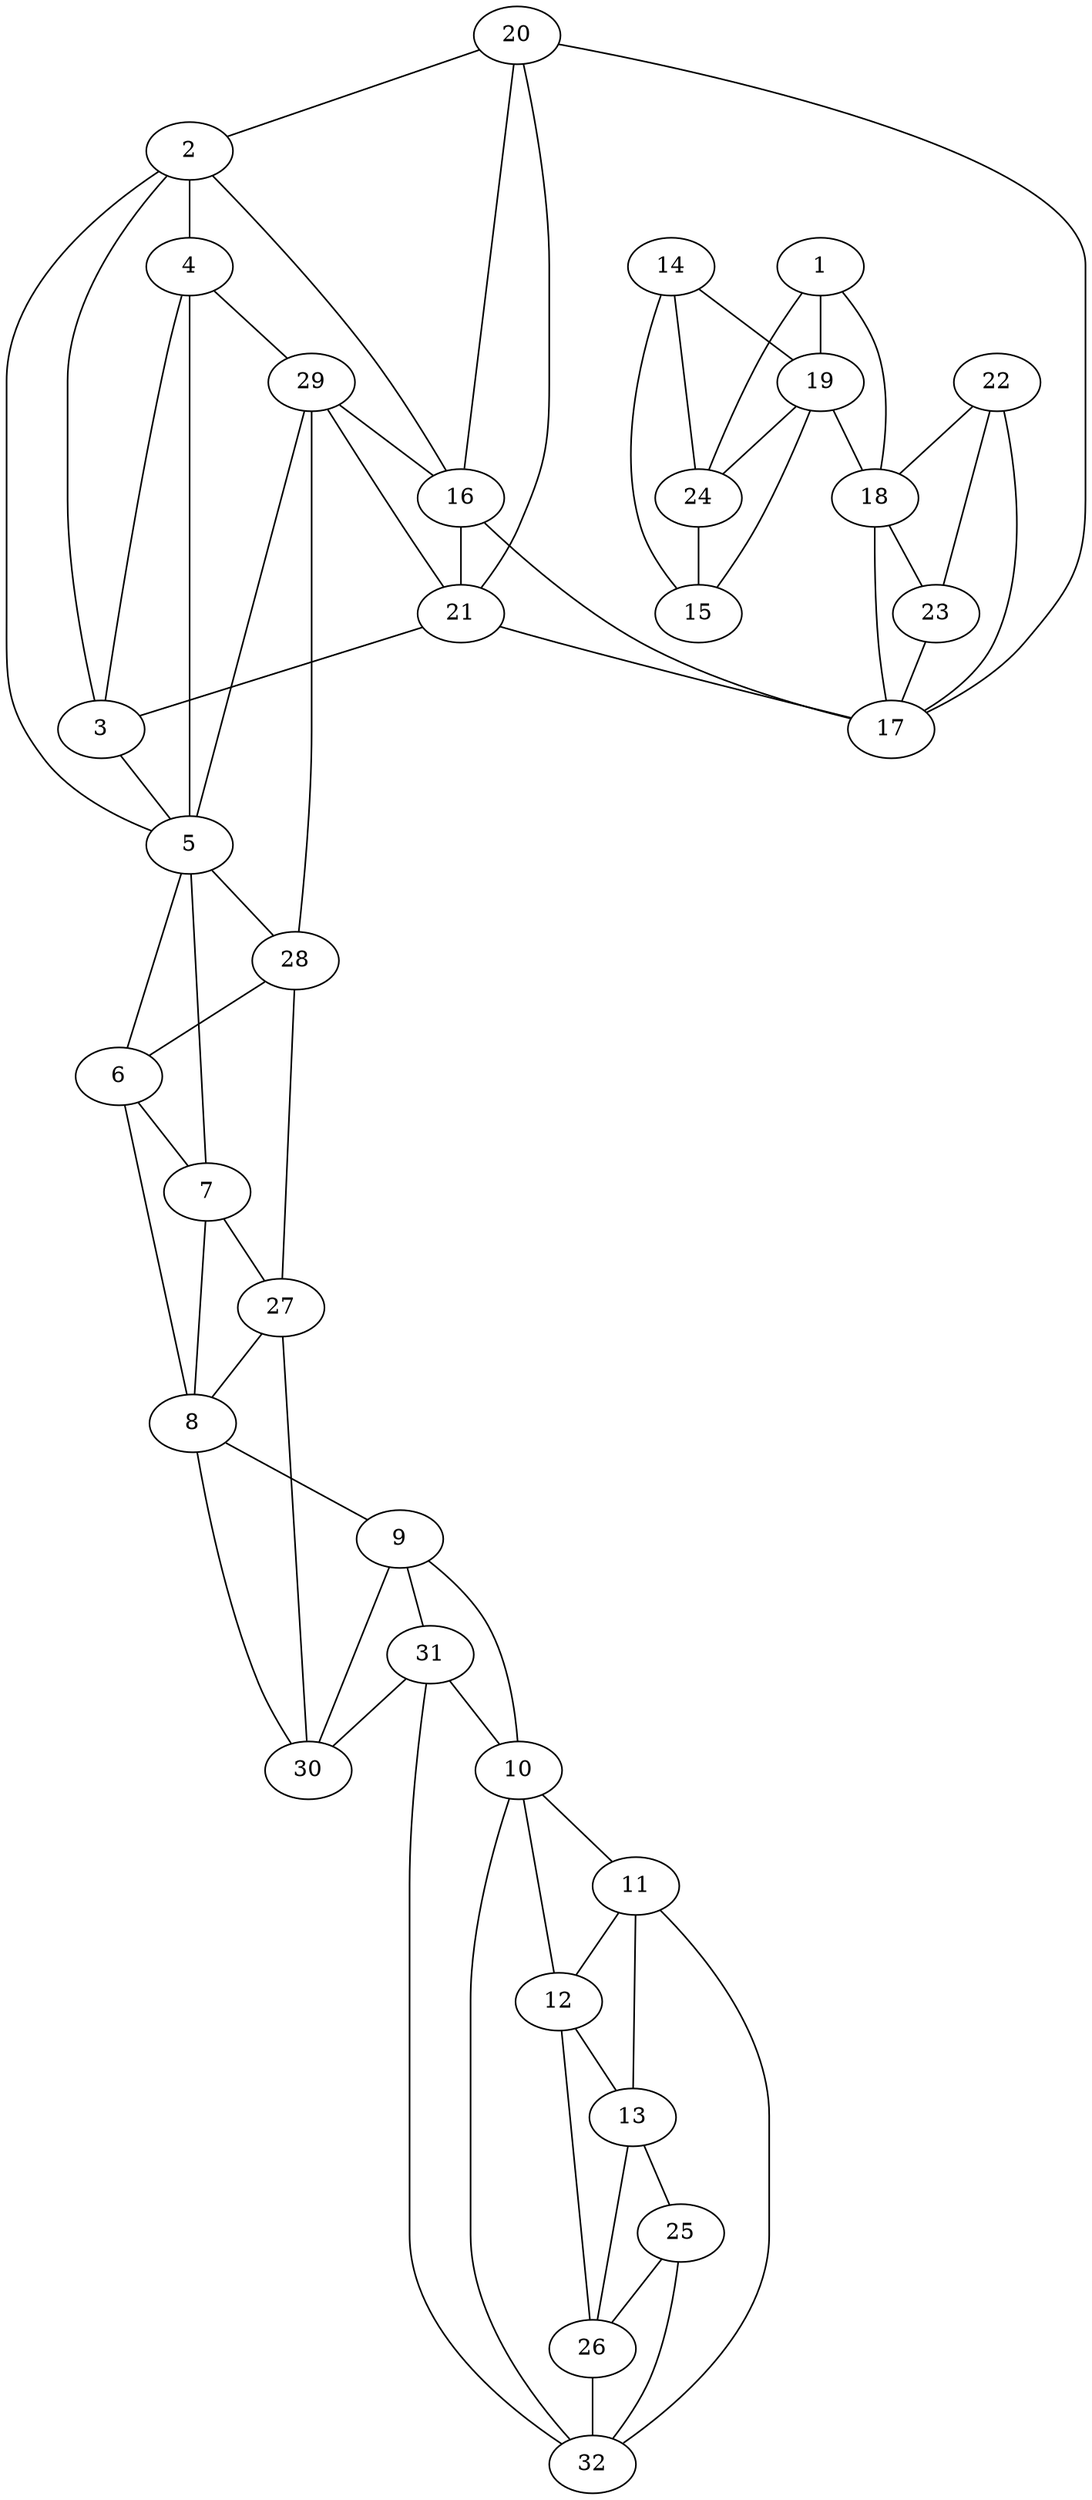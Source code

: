graph pdb1iyz {
	1	 [aaLength=9,
		sequence=NFADHLMRL,
		type=0];
	18	 [aaLength=6,
		sequence=EVVGVV,
		type=1];
	1 -- 18	 [distance0="40.28226",
		frequency=1,
		type0=3];
	19	 [aaLength=10,
		sequence=EVVLRVEAVG,
		type=1];
	1 -- 19	 [distance0="34.17105",
		frequency=1,
		type0=1];
	24	 [aaLength=10,
		sequence=EVVLRVEAVG,
		type=1];
	1 -- 24	 [distance0="34.17105",
		frequency=1,
		type0=2];
	2	 [aaLength=3,
		sequence=GAL,
		type=0];
	3	 [aaLength=6,
		sequence=SPEEAA,
		type=0];
	2 -- 3	 [distance0="14.99924",
		frequency=1,
		type0=1];
	4	 [aaLength=15,
		sequence=FPVSFLTAYLALKRA,
		type=0];
	2 -- 4	 [distance0="20.50396",
		frequency=1,
		type0=2];
	5	 [aaLength=14,
		sequence=GALGTAAVQVARAM,
		type=0];
	2 -- 5	 [distance0="47.24983",
		frequency=1,
		type0=3];
	16	 [aaLength=2,
		sequence=LP,
		type=1];
	2 -- 16	 [distance0="0.0",
		frequency=1,
		type0=5];
	3 -- 5	 [distance0="40.20714",
		frequency=1,
		type0=3];
	4 -- 3	 [distance0="20.29286",
		frequency=1,
		type0=1];
	4 -- 5	 [distance0="29.02664",
		frequency=1,
		type0=3];
	29	 [aaLength=4,
		sequence=KVLV,
		type=1];
	4 -- 29	 [distance0="6.0",
		frequency=1,
		type0=4];
	6	 [aaLength=4,
		sequence=RPEK,
		type=0];
	5 -- 6	 [distance0="26.67912",
		frequency=1,
		type0=1];
	7	 [aaLength=8,
		sequence=LALPLALG,
		type=0];
	5 -- 7	 [distance0="27.33975",
		frequency=1,
		type0=2];
	28	 [aaLength=6,
		sequence=RVLAAA,
		type=1];
	5 -- 28	 [distance0="2.0",
		frequency=1,
		type0=4];
	6 -- 7	 [distance0="10.98077",
		distance1="0.0",
		frequency=2,
		type0=1,
		type1=5];
	8	 [aaLength=10,
		sequence=EVPERAKAWG,
		type=0];
	6 -- 8	 [distance0="24.80282",
		frequency=1,
		type0=2];
	27	 [aaLength=4,
		sequence=EAAT,
		type=1];
	7 -- 27	 [distance0="2.0",
		frequency=1,
		type0=4];
	9	 [aaLength=7,
		sequence=EVEESLG,
		type=0];
	8 -- 9	 [distance0="22.60541",
		frequency=1,
		type0=2];
	8 -- 7	 [distance0="21.53473",
		frequency=1,
		type0=1];
	30	 [aaLength=6,
		sequence=LDLVLE,
		type=1];
	8 -- 30	 [distance0="1.0",
		frequency=1,
		type0=4];
	9 -- 30	 [distance0="21.10685",
		frequency=1,
		type0=2];
	31	 [aaLength=9,
		sequence=LAHGGRLVY,
		type=1];
	9 -- 31	 [distance0="20.23608",
		distance1="1.0",
		frequency=2,
		type0=1,
		type1=4];
	10	 [aaLength=6,
		sequence=LRLMRR,
		type=0];
	10 -- 9	 [distance0="31.73466",
		frequency=1,
		type0=3];
	11	 [aaLength=7,
		sequence=WLTPLLR,
		type=0];
	10 -- 11	 [distance0="24.67145",
		frequency=1,
		type0=1];
	12	 [aaLength=13,
		sequence=EGALVEEALGFLL,
		type=0];
	11 -- 12	 [distance0="15.41094",
		distance1="0.0",
		frequency=2,
		type0=1,
		type1=5];
	32	 [aaLength=4,
		sequence=AVLG,
		type=1];
	11 -- 32	 [distance0="35.5818",
		frequency=1,
		type0=3];
	12 -- 10	 [distance0="35.19616",
		frequency=1,
		type0=2];
	13	 [aaLength=11,
		sequence=EAEAAFRALLD,
		type=0];
	12 -- 13	 [distance0="44.27521",
		frequency=1,
		type0=3];
	26	 [aaLength=6,
		sequence=VGPVFP,
		type=1];
	12 -- 26	 [distance0="10.0",
		frequency=1,
		type0=4];
	13 -- 11	 [distance0="43.62723",
		frequency=1,
		type0=3];
	25	 [aaLength=5,
		sequence=KVVVR,
		type=1];
	13 -- 25	 [distance0="40.78878",
		distance1="5.0",
		frequency=2,
		type0=2,
		type1=4];
	13 -- 26	 [distance0="38.36307",
		frequency=1,
		type0=1];
	14	 [aaLength=5,
		sequence=KAWVL,
		type=1];
	15	 [aaLength=5,
		sequence=LELVD,
		type=1];
	14 -- 15	 [distance0="11.0",
		distance1="6.0",
		frequency=2,
		type0=1,
		type1=4];
	14 -- 19	 [distance0="25.0",
		frequency=1,
		type0=2];
	14 -- 24	 [distance0="25.0",
		frequency=1,
		type0=3];
	15 -- 19	 [distance0="14.0",
		frequency=1,
		type0=2];
	17	 [aaLength=6,
		sequence=RRYAAL,
		type=1];
	16 -- 17	 [distance0="23.0",
		frequency=1,
		type0=3];
	21	 [aaLength=2,
		sequence=LP,
		type=1];
	16 -- 21	 [distance0="0.0",
		frequency=1,
		type0=5];
	17 -- 18	 [distance0="8.0",
		frequency=1,
		type0=2];
	23	 [aaLength=6,
		sequence=EVVGVV,
		type=1];
	18 -- 23	 [distance0="0.0",
		frequency=1,
		type0=5];
	19 -- 18	 [distance0="25.0",
		frequency=1,
		type0=4];
	19 -- 24	 [distance0="0.0",
		frequency=1,
		type0=1];
	20	 [aaLength=5,
		sequence=RVAVP,
		type=1];
	20 -- 2	 [distance0="1.0",
		frequency=1,
		type0=4];
	20 -- 16	 [distance0="9.0",
		frequency=1,
		type0=1];
	20 -- 17	 [distance0="14.0",
		frequency=1,
		type0=3];
	20 -- 21	 [distance0="9.0",
		frequency=1,
		type0=2];
	21 -- 3	 [distance0="5.0",
		frequency=1,
		type0=4];
	21 -- 17	 [distance0="23.0",
		frequency=1,
		type0=3];
	22	 [aaLength=6,
		sequence=RRYAAL,
		type=1];
	22 -- 17	 [distance0="0.0",
		frequency=1,
		type0=5];
	22 -- 18	 [distance0="8.0",
		frequency=1,
		type0=2];
	22 -- 23	 [distance0="8.0",
		frequency=1,
		type0=3];
	23 -- 17	 [distance0="8.0",
		frequency=1,
		type0=2];
	24 -- 15	 [distance0="14.0",
		frequency=1,
		type0=2];
	25 -- 26	 [distance0="24.0",
		frequency=1,
		type0=1];
	25 -- 32	 [distance0="59.0",
		frequency=1,
		type0=3];
	26 -- 32	 [distance0="35.0",
		frequency=1,
		type0=2];
	27 -- 8	 [distance0="27.46465",
		distance1="2.0",
		frequency=2,
		type0=3,
		type1=4];
	27 -- 30	 [distance0="17.0",
		frequency=1,
		type0=1];
	28 -- 6	 [distance0="30.76759",
		distance1="1.0",
		frequency=2,
		type0=3,
		type1=4];
	28 -- 27	 [distance0="21.0",
		frequency=1,
		type0=1];
	29 -- 5	 [distance0="4.0",
		frequency=1,
		type0=4];
	29 -- 16	 [distance0="35.0",
		frequency=1,
		type0=2];
	29 -- 21	 [distance0="35.0",
		frequency=1,
		type0=3];
	29 -- 28	 [distance0="24.0",
		frequency=1,
		type0=1];
	31 -- 10	 [distance0="13.0",
		frequency=1,
		type0=4];
	31 -- 30	 [distance0="18.0",
		frequency=1,
		type0=1];
	32 -- 10	 [distance0="25.79041",
		frequency=1,
		type0=1];
	32 -- 31	 [distance0="30.0",
		frequency=1,
		type0=2];
}
